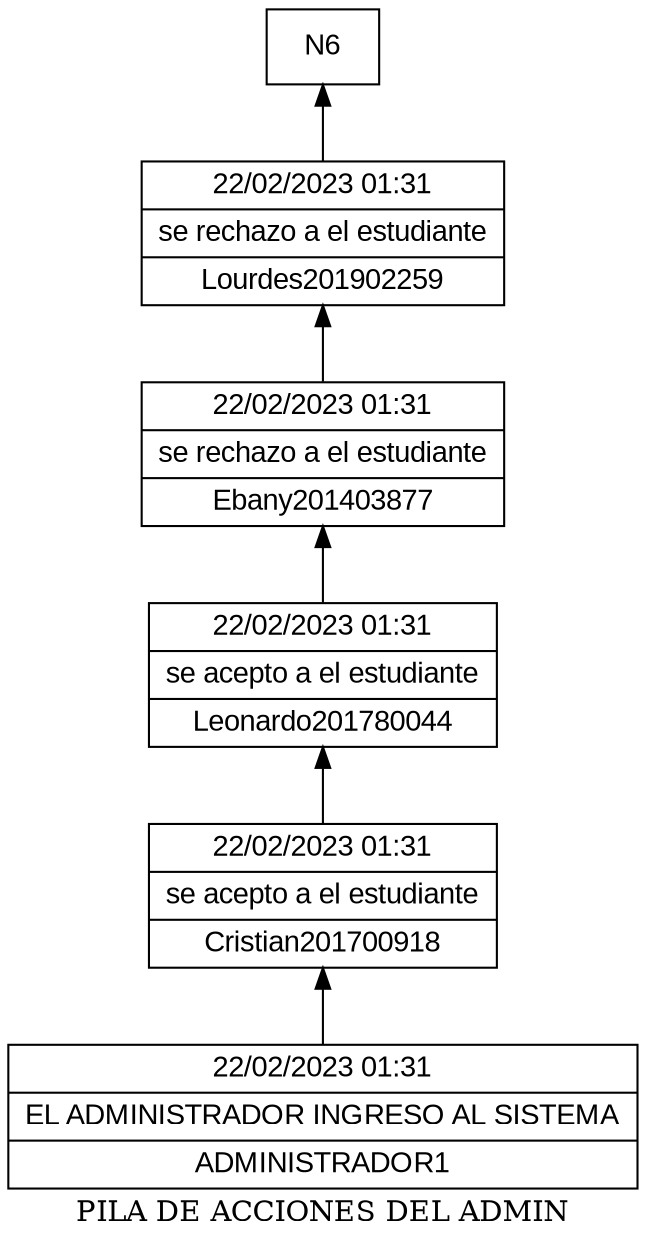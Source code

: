digraph G {
rankdir=BT;
node [shape=box];
node [shape=record fontname=Arial]
label = "PILA DE ACCIONES DEL ADMIN";
N5[label="{22/02/2023      01:31     |se rechazo a el estudiante|Lourdes201902259}"];
N1->N2;
N4[label="{22/02/2023      01:31     |se rechazo a el estudiante|Ebany201403877}"];
N2->N3;
N3[label="{22/02/2023      01:31     |se acepto a el estudiante|Leonardo201780044}"];
N3->N4;
N2[label="{22/02/2023      01:31     |se acepto a el estudiante|Cristian201700918}"];
N4->N5;
N1[label="{22/02/2023      01:31     |EL ADMINISTRADOR INGRESO AL SISTEMA|ADMINISTRADOR1}"];
N5->N6;
}